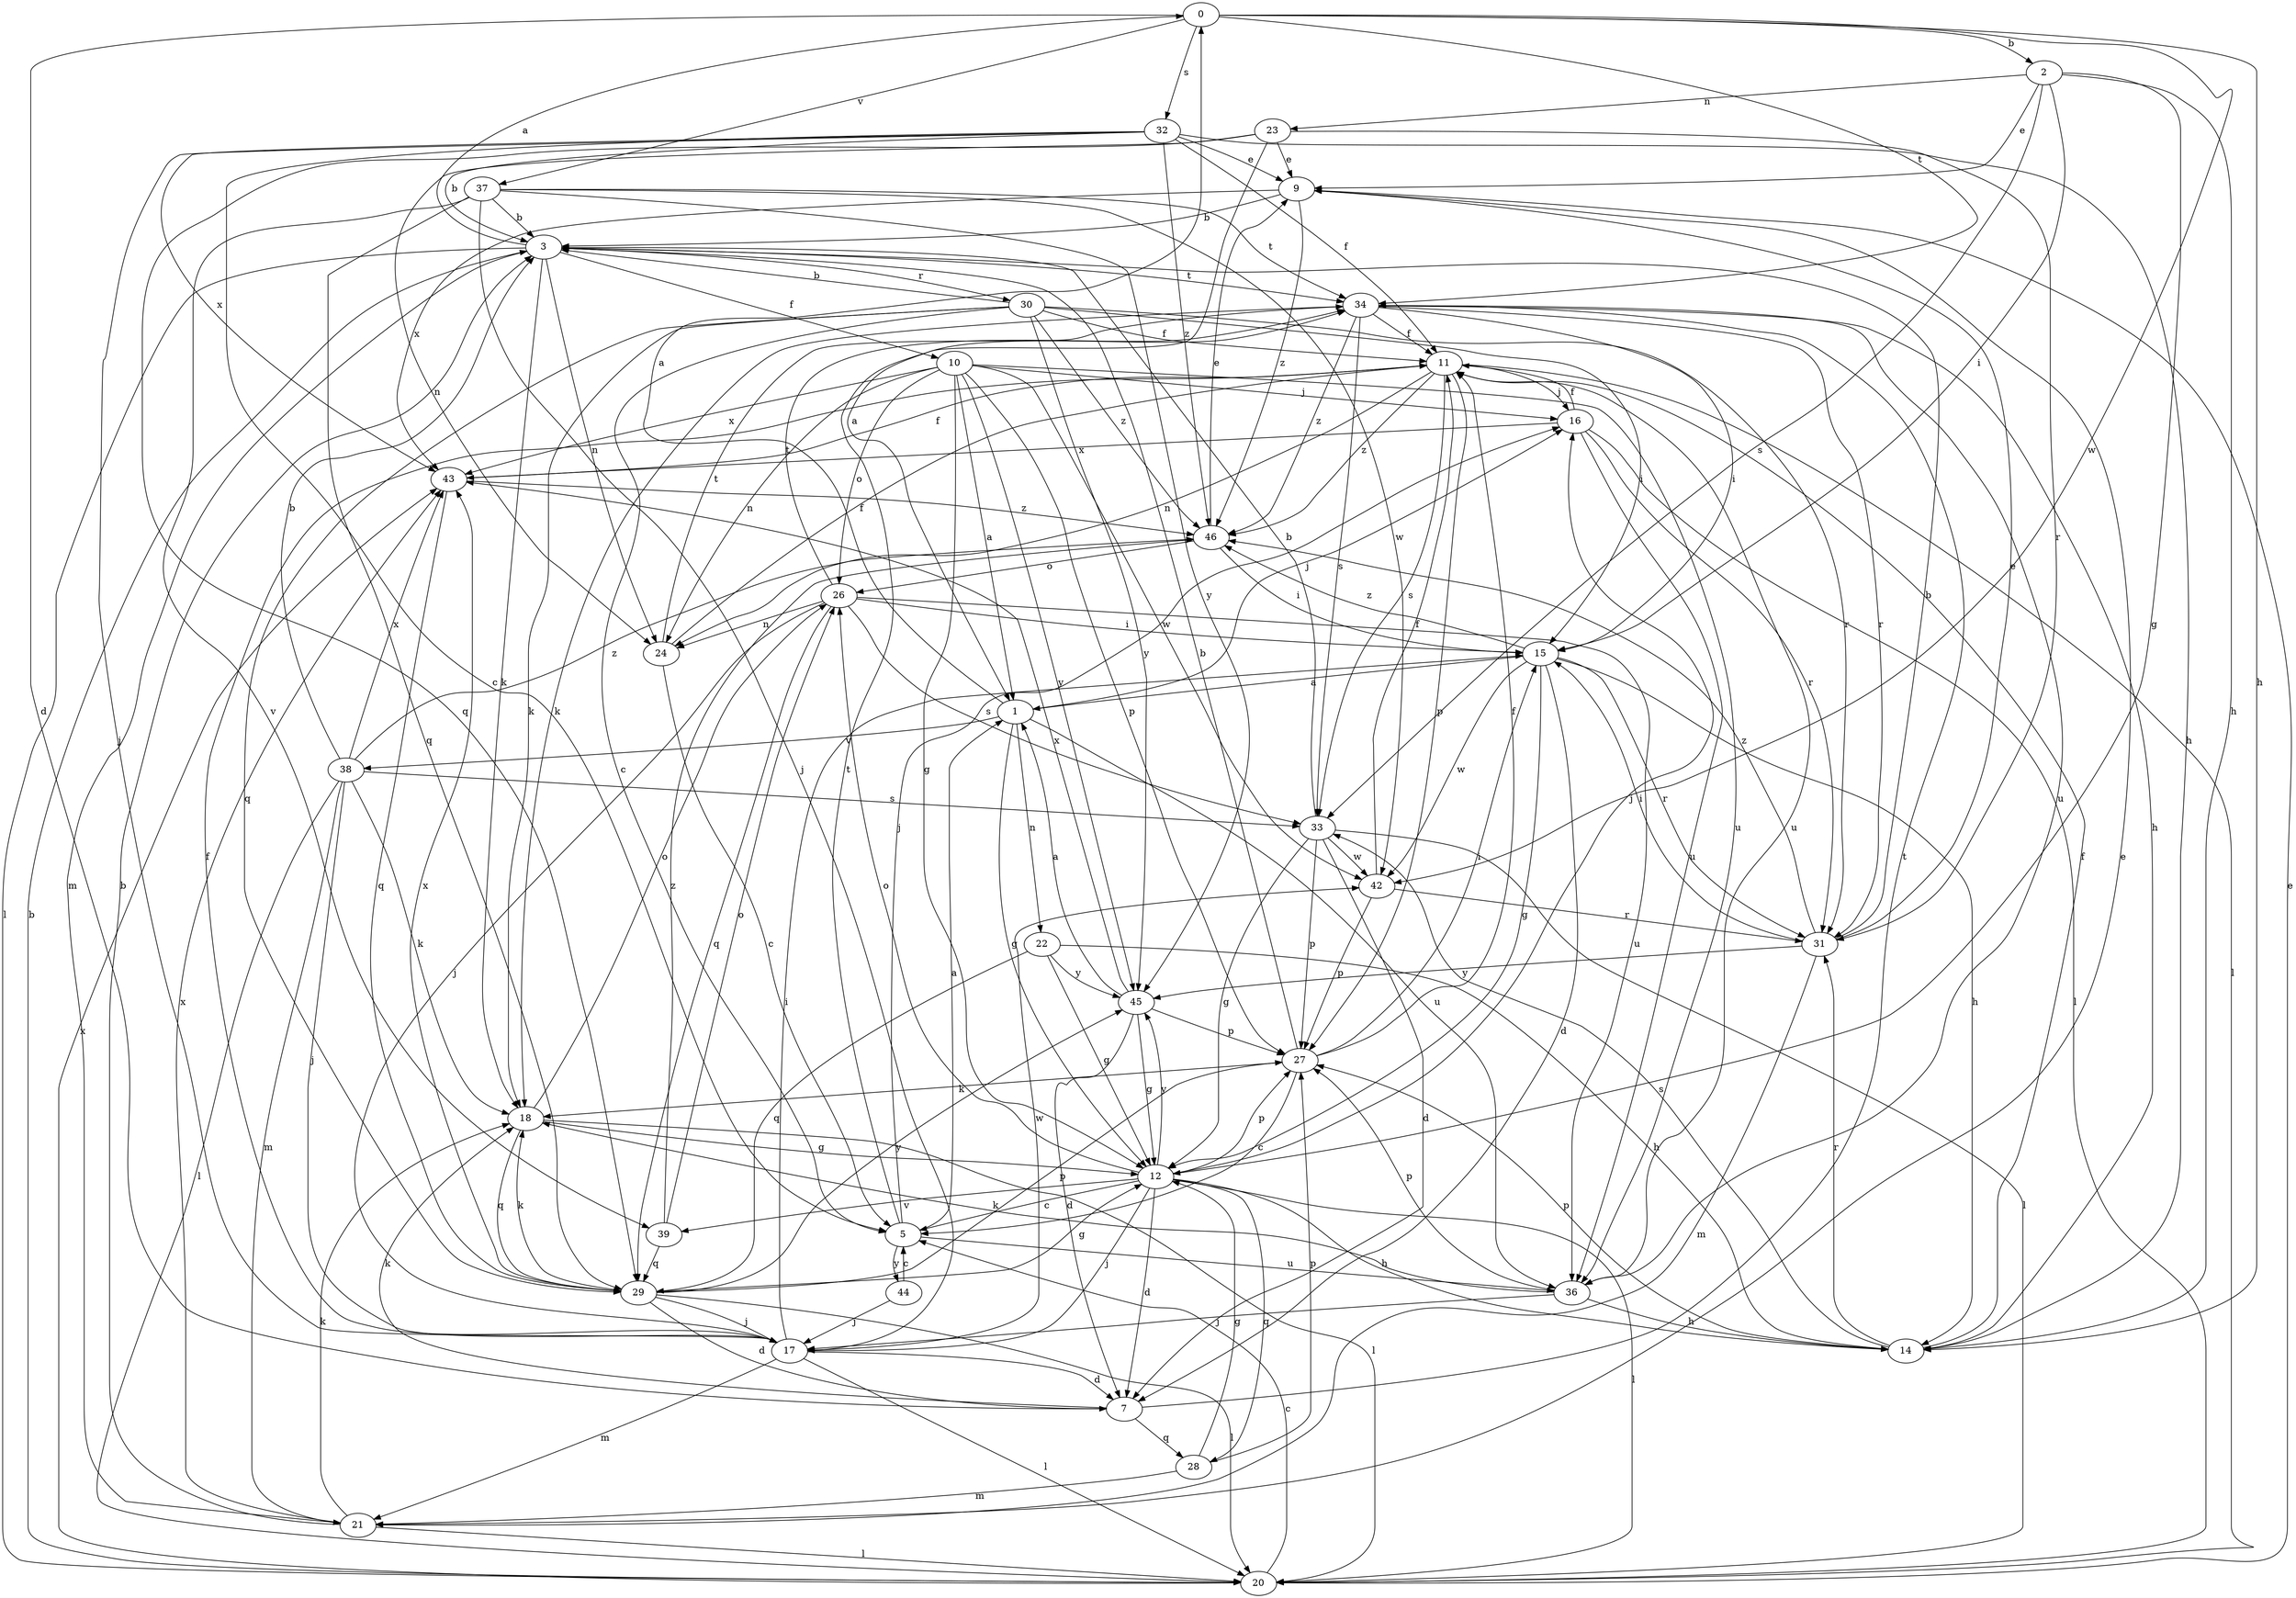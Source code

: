 strict digraph  {
0;
1;
2;
3;
5;
7;
9;
10;
11;
12;
14;
15;
16;
17;
18;
20;
21;
22;
23;
24;
26;
27;
28;
29;
30;
31;
32;
33;
34;
36;
37;
38;
39;
42;
43;
44;
45;
46;
0 -> 2  [label=b];
0 -> 7  [label=d];
0 -> 14  [label=h];
0 -> 32  [label=s];
0 -> 34  [label=t];
0 -> 37  [label=v];
0 -> 42  [label=w];
1 -> 0  [label=a];
1 -> 12  [label=g];
1 -> 16  [label=j];
1 -> 22  [label=n];
1 -> 36  [label=u];
1 -> 38  [label=v];
2 -> 9  [label=e];
2 -> 12  [label=g];
2 -> 14  [label=h];
2 -> 15  [label=i];
2 -> 23  [label=n];
2 -> 33  [label=s];
3 -> 0  [label=a];
3 -> 10  [label=f];
3 -> 18  [label=k];
3 -> 20  [label=l];
3 -> 21  [label=m];
3 -> 24  [label=n];
3 -> 30  [label=r];
3 -> 34  [label=t];
5 -> 1  [label=a];
5 -> 16  [label=j];
5 -> 34  [label=t];
5 -> 36  [label=u];
5 -> 44  [label=y];
7 -> 18  [label=k];
7 -> 28  [label=q];
7 -> 34  [label=t];
9 -> 3  [label=b];
9 -> 43  [label=x];
9 -> 46  [label=z];
10 -> 1  [label=a];
10 -> 12  [label=g];
10 -> 16  [label=j];
10 -> 24  [label=n];
10 -> 26  [label=o];
10 -> 27  [label=p];
10 -> 36  [label=u];
10 -> 42  [label=w];
10 -> 43  [label=x];
10 -> 45  [label=y];
11 -> 16  [label=j];
11 -> 20  [label=l];
11 -> 24  [label=n];
11 -> 27  [label=p];
11 -> 33  [label=s];
11 -> 36  [label=u];
11 -> 46  [label=z];
12 -> 5  [label=c];
12 -> 7  [label=d];
12 -> 14  [label=h];
12 -> 16  [label=j];
12 -> 17  [label=j];
12 -> 20  [label=l];
12 -> 26  [label=o];
12 -> 27  [label=p];
12 -> 28  [label=q];
12 -> 39  [label=v];
12 -> 45  [label=y];
14 -> 11  [label=f];
14 -> 27  [label=p];
14 -> 31  [label=r];
14 -> 33  [label=s];
15 -> 1  [label=a];
15 -> 7  [label=d];
15 -> 12  [label=g];
15 -> 14  [label=h];
15 -> 31  [label=r];
15 -> 42  [label=w];
15 -> 46  [label=z];
16 -> 11  [label=f];
16 -> 20  [label=l];
16 -> 31  [label=r];
16 -> 36  [label=u];
16 -> 43  [label=x];
17 -> 7  [label=d];
17 -> 11  [label=f];
17 -> 15  [label=i];
17 -> 20  [label=l];
17 -> 21  [label=m];
17 -> 42  [label=w];
18 -> 12  [label=g];
18 -> 20  [label=l];
18 -> 26  [label=o];
18 -> 29  [label=q];
20 -> 3  [label=b];
20 -> 5  [label=c];
20 -> 9  [label=e];
20 -> 43  [label=x];
21 -> 3  [label=b];
21 -> 9  [label=e];
21 -> 18  [label=k];
21 -> 20  [label=l];
21 -> 43  [label=x];
22 -> 12  [label=g];
22 -> 14  [label=h];
22 -> 29  [label=q];
22 -> 45  [label=y];
23 -> 1  [label=a];
23 -> 9  [label=e];
23 -> 24  [label=n];
23 -> 29  [label=q];
23 -> 31  [label=r];
24 -> 5  [label=c];
24 -> 11  [label=f];
24 -> 34  [label=t];
26 -> 15  [label=i];
26 -> 17  [label=j];
26 -> 24  [label=n];
26 -> 29  [label=q];
26 -> 33  [label=s];
26 -> 34  [label=t];
26 -> 36  [label=u];
27 -> 3  [label=b];
27 -> 5  [label=c];
27 -> 11  [label=f];
27 -> 15  [label=i];
27 -> 18  [label=k];
28 -> 12  [label=g];
28 -> 21  [label=m];
28 -> 27  [label=p];
29 -> 7  [label=d];
29 -> 12  [label=g];
29 -> 17  [label=j];
29 -> 18  [label=k];
29 -> 20  [label=l];
29 -> 27  [label=p];
29 -> 43  [label=x];
29 -> 45  [label=y];
30 -> 3  [label=b];
30 -> 5  [label=c];
30 -> 11  [label=f];
30 -> 15  [label=i];
30 -> 18  [label=k];
30 -> 29  [label=q];
30 -> 31  [label=r];
30 -> 45  [label=y];
30 -> 46  [label=z];
31 -> 3  [label=b];
31 -> 9  [label=e];
31 -> 15  [label=i];
31 -> 21  [label=m];
31 -> 45  [label=y];
31 -> 46  [label=z];
32 -> 3  [label=b];
32 -> 5  [label=c];
32 -> 9  [label=e];
32 -> 11  [label=f];
32 -> 14  [label=h];
32 -> 17  [label=j];
32 -> 43  [label=x];
32 -> 46  [label=z];
33 -> 3  [label=b];
33 -> 7  [label=d];
33 -> 12  [label=g];
33 -> 20  [label=l];
33 -> 27  [label=p];
33 -> 42  [label=w];
34 -> 11  [label=f];
34 -> 14  [label=h];
34 -> 15  [label=i];
34 -> 18  [label=k];
34 -> 31  [label=r];
34 -> 33  [label=s];
34 -> 36  [label=u];
34 -> 46  [label=z];
36 -> 14  [label=h];
36 -> 17  [label=j];
36 -> 18  [label=k];
36 -> 27  [label=p];
37 -> 3  [label=b];
37 -> 17  [label=j];
37 -> 29  [label=q];
37 -> 34  [label=t];
37 -> 39  [label=v];
37 -> 42  [label=w];
37 -> 45  [label=y];
38 -> 3  [label=b];
38 -> 17  [label=j];
38 -> 18  [label=k];
38 -> 20  [label=l];
38 -> 21  [label=m];
38 -> 33  [label=s];
38 -> 43  [label=x];
38 -> 46  [label=z];
39 -> 26  [label=o];
39 -> 29  [label=q];
39 -> 46  [label=z];
42 -> 11  [label=f];
42 -> 27  [label=p];
42 -> 31  [label=r];
43 -> 11  [label=f];
43 -> 29  [label=q];
43 -> 46  [label=z];
44 -> 5  [label=c];
44 -> 17  [label=j];
45 -> 1  [label=a];
45 -> 7  [label=d];
45 -> 12  [label=g];
45 -> 27  [label=p];
45 -> 43  [label=x];
46 -> 9  [label=e];
46 -> 15  [label=i];
46 -> 26  [label=o];
}
